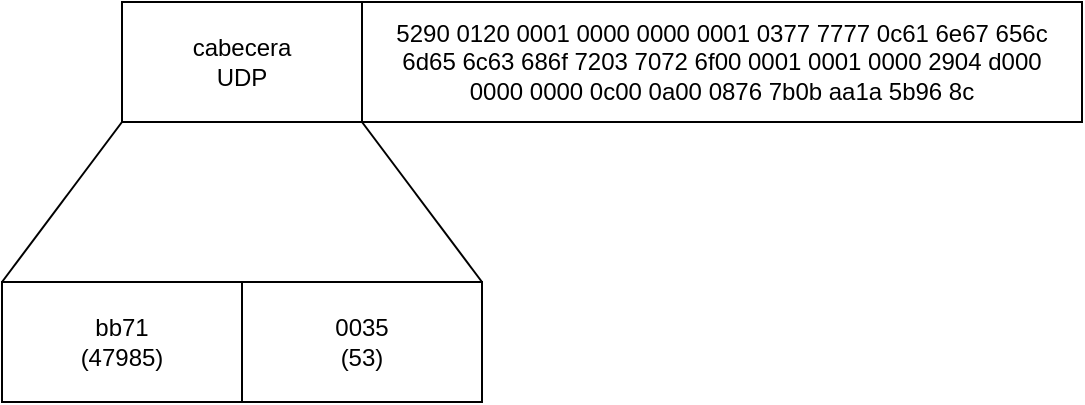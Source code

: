 <mxfile version="28.2.4">
  <diagram name="Page-1" id="MdtQHWE365CePKhpas0K">
    <mxGraphModel dx="548" dy="398" grid="1" gridSize="10" guides="1" tooltips="1" connect="1" arrows="1" fold="1" page="1" pageScale="1" pageWidth="827" pageHeight="1169" math="0" shadow="0">
      <root>
        <mxCell id="0" />
        <mxCell id="1" parent="0" />
        <mxCell id="DRfZeKq4RXIR7uO2mwEg-10" value="" style="group" vertex="1" connectable="0" parent="1">
          <mxGeometry x="144" y="485" width="540" height="200" as="geometry" />
        </mxCell>
        <mxCell id="DRfZeKq4RXIR7uO2mwEg-7" style="edgeStyle=none;curved=1;rounded=0;orthogonalLoop=1;jettySize=auto;html=1;exitX=1;exitY=1;exitDx=0;exitDy=0;fontSize=12;startSize=8;endSize=8;entryX=1;entryY=0;entryDx=0;entryDy=0;endArrow=none;endFill=0;" edge="1" parent="DRfZeKq4RXIR7uO2mwEg-10" source="qYFslLlZFKgtKI9ZPii0-1" target="DRfZeKq4RXIR7uO2mwEg-6">
          <mxGeometry relative="1" as="geometry">
            <mxPoint x="400" y="130" as="targetPoint" />
          </mxGeometry>
        </mxCell>
        <mxCell id="DRfZeKq4RXIR7uO2mwEg-8" style="edgeStyle=none;curved=1;rounded=0;orthogonalLoop=1;jettySize=auto;html=1;exitX=0;exitY=1;exitDx=0;exitDy=0;entryX=0;entryY=0;entryDx=0;entryDy=0;fontSize=12;startSize=8;endSize=8;endArrow=none;endFill=0;" edge="1" parent="DRfZeKq4RXIR7uO2mwEg-10" source="qYFslLlZFKgtKI9ZPii0-1" target="DRfZeKq4RXIR7uO2mwEg-5">
          <mxGeometry relative="1" as="geometry">
            <mxPoint x="-60" y="140" as="targetPoint" />
          </mxGeometry>
        </mxCell>
        <mxCell id="qYFslLlZFKgtKI9ZPii0-1" value="&lt;div&gt;cabecera&lt;/div&gt;&lt;div&gt;UDP&lt;/div&gt;" style="rounded=0;whiteSpace=wrap;html=1;" parent="DRfZeKq4RXIR7uO2mwEg-10" vertex="1">
          <mxGeometry x="60" width="120" height="60" as="geometry" />
        </mxCell>
        <mxCell id="DRfZeKq4RXIR7uO2mwEg-1" value="&lt;div&gt;5290 0120 0001 0000 0000 0001 0377 7777 0c61 6e67 656c&lt;/div&gt;&lt;div&gt;6d65 6c63 686f 7203 7072 6f00 0001 0001 0000 2904 d000&lt;/div&gt;&lt;div&gt;0000 0000 0c00 0a00 0876 7b0b aa1a 5b96 8c&lt;/div&gt;" style="rounded=0;whiteSpace=wrap;html=1;fontColor=light-dark(#000000,#FFFF00);" vertex="1" parent="DRfZeKq4RXIR7uO2mwEg-10">
          <mxGeometry x="180" width="360" height="60" as="geometry" />
        </mxCell>
        <mxCell id="DRfZeKq4RXIR7uO2mwEg-5" value="&lt;div&gt;bb71&lt;/div&gt;&lt;div&gt;(47985)&lt;/div&gt;" style="rounded=0;whiteSpace=wrap;html=1;fontColor=light-dark(#000000,#00FFFF);" vertex="1" parent="DRfZeKq4RXIR7uO2mwEg-10">
          <mxGeometry y="140" width="120" height="60" as="geometry" />
        </mxCell>
        <mxCell id="DRfZeKq4RXIR7uO2mwEg-6" value="&lt;div&gt;0035&lt;/div&gt;&lt;div&gt;(53)&lt;/div&gt;" style="rounded=0;whiteSpace=wrap;html=1;fontColor=light-dark(#000000,#FF00FF);" vertex="1" parent="DRfZeKq4RXIR7uO2mwEg-10">
          <mxGeometry x="120" y="140" width="120" height="60" as="geometry" />
        </mxCell>
      </root>
    </mxGraphModel>
  </diagram>
</mxfile>
